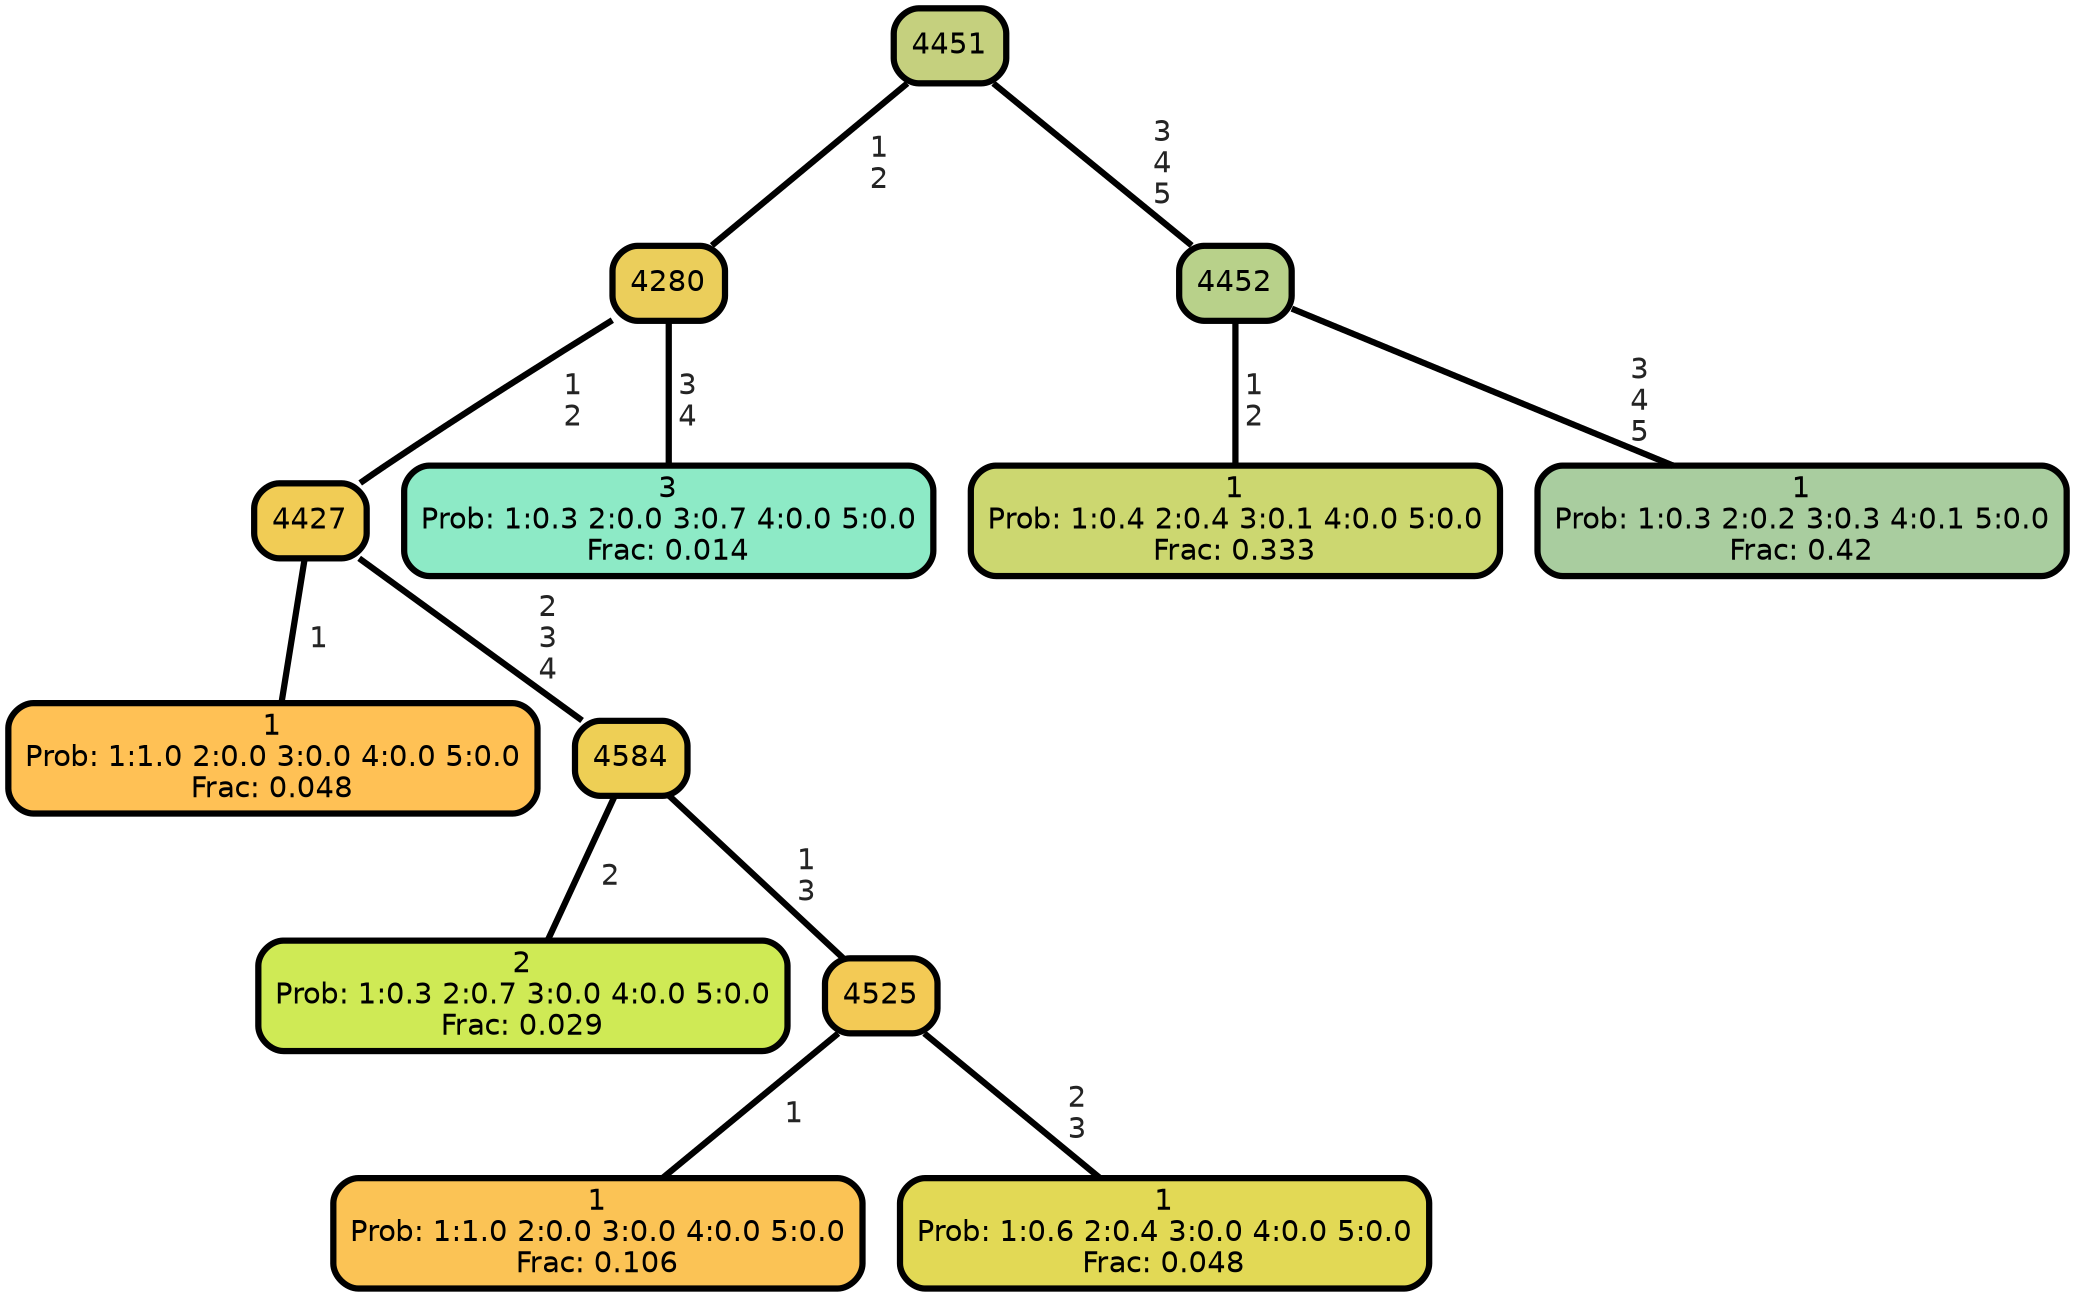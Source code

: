 graph Tree {
node [shape=box, style="filled, rounded",color="black",penwidth="3",fontcolor="black",                 fontname=helvetica] ;
graph [ranksep="0 equally", splines=straight,                 bgcolor=transparent, dpi=200] ;
edge [fontname=helvetica, fontweight=bold,fontcolor=grey14,color=black] ;
0 [label="1
Prob: 1:1.0 2:0.0 3:0.0 4:0.0 5:0.0
Frac: 0.048", fillcolor="#ffc155"] ;
1 [label="4427", fillcolor="#f1cc55"] ;
2 [label="2
Prob: 1:0.3 2:0.7 3:0.0 4:0.0 5:0.0
Frac: 0.029", fillcolor="#cfea55"] ;
3 [label="4584", fillcolor="#eecf55"] ;
4 [label="1
Prob: 1:1.0 2:0.0 3:0.0 4:0.0 5:0.0
Frac: 0.106", fillcolor="#fbc355"] ;
5 [label="4525", fillcolor="#f3ca55"] ;
6 [label="1
Prob: 1:0.6 2:0.4 3:0.0 4:0.0 5:0.0
Frac: 0.048", fillcolor="#e2d955"] ;
7 [label="4280", fillcolor="#ebce5b"] ;
8 [label="3
Prob: 1:0.3 2:0.0 3:0.7 4:0.0 5:0.0
Frac: 0.014", fillcolor="#8deac6"] ;
9 [label="4451", fillcolor="#c5d07e"] ;
10 [label="1
Prob: 1:0.4 2:0.4 3:0.1 4:0.0 5:0.0
Frac: 0.333", fillcolor="#ccd770"] ;
11 [label="4452", fillcolor="#b8d18a"] ;
12 [label="1
Prob: 1:0.3 2:0.2 3:0.3 4:0.1 5:0.0
Frac: 0.42", fillcolor="#a9cd9f"] ;
1 -- 0 [label=" 1",penwidth=3] ;
1 -- 3 [label=" 2\n 3\n 4",penwidth=3] ;
3 -- 2 [label=" 2",penwidth=3] ;
3 -- 5 [label=" 1\n 3",penwidth=3] ;
5 -- 4 [label=" 1",penwidth=3] ;
5 -- 6 [label=" 2\n 3",penwidth=3] ;
7 -- 1 [label=" 1\n 2",penwidth=3] ;
7 -- 8 [label=" 3\n 4",penwidth=3] ;
9 -- 7 [label=" 1\n 2",penwidth=3] ;
9 -- 11 [label=" 3\n 4\n 5",penwidth=3] ;
11 -- 10 [label=" 1\n 2",penwidth=3] ;
11 -- 12 [label=" 3\n 4\n 5",penwidth=3] ;
{rank = same;}}